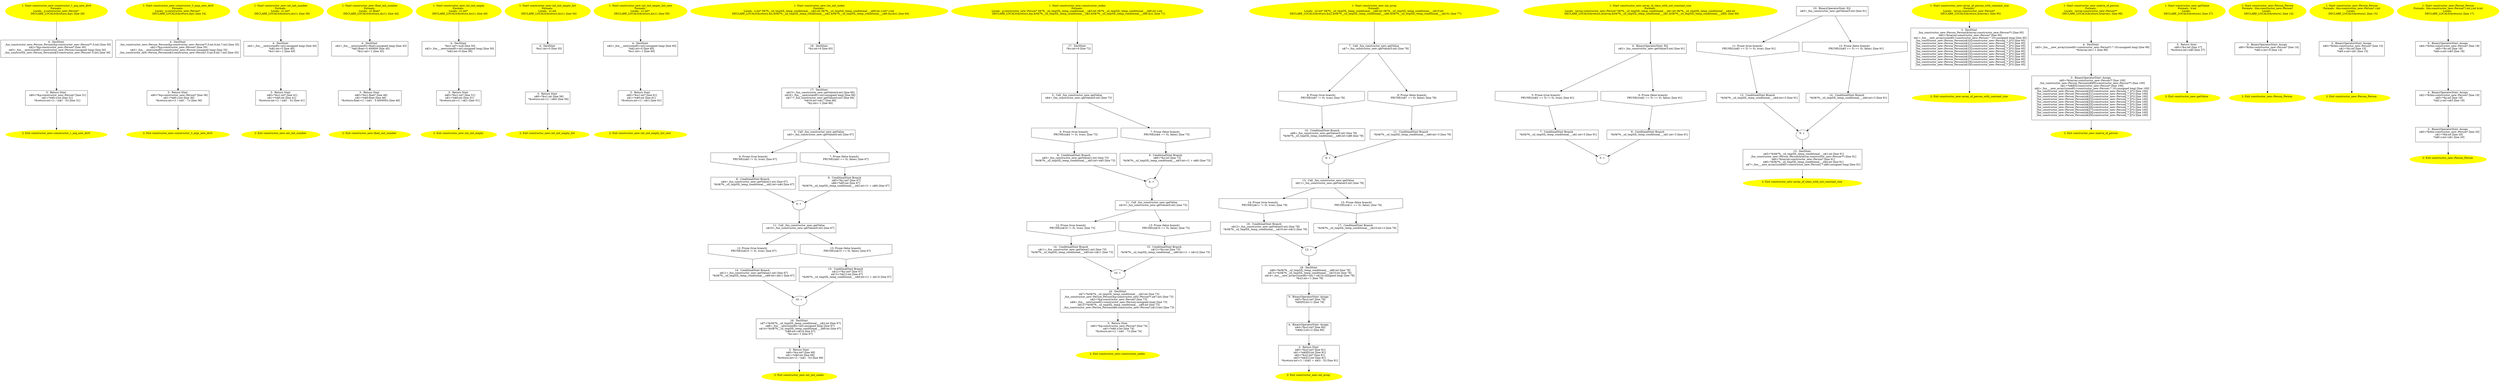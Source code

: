 /* @generated */
digraph iCFG {
"constructor_1_arg_new_div0#constructor_new#_ZN15constructor_new26constructor_1_arg_new_div0Ev.e48b160e92759af5ada2d63fe2aea4ef_1" [label="1: Start constructor_new::constructor_1_arg_new_div0\nFormals: \nLocals:  p:constructor_new::Person* \n   DECLARE_LOCALS(&return,&p); [line 29]\n " color=yellow style=filled]
	

	 "constructor_1_arg_new_div0#constructor_new#_ZN15constructor_new26constructor_1_arg_new_div0Ev.e48b160e92759af5ada2d63fe2aea4ef_1" -> "constructor_1_arg_new_div0#constructor_new#_ZN15constructor_new26constructor_1_arg_new_div0Ev.e48b160e92759af5ada2d63fe2aea4ef_4" ;
"constructor_1_arg_new_div0#constructor_new#_ZN15constructor_new26constructor_1_arg_new_div0Ev.e48b160e92759af5ada2d63fe2aea4ef_2" [label="2: Exit constructor_new::constructor_1_arg_new_div0 \n  " color=yellow style=filled]
	

"constructor_1_arg_new_div0#constructor_new#_ZN15constructor_new26constructor_1_arg_new_div0Ev.e48b160e92759af5ada2d63fe2aea4ef_3" [label="3:  Return Stmt \n   n$0=*&p:constructor_new::Person* [line 31]\n  n$1=*n$0.x:int [line 31]\n  *&return:int=(1 / (n$1 - 5)) [line 31]\n " shape="box"]
	

	 "constructor_1_arg_new_div0#constructor_new#_ZN15constructor_new26constructor_1_arg_new_div0Ev.e48b160e92759af5ada2d63fe2aea4ef_3" -> "constructor_1_arg_new_div0#constructor_new#_ZN15constructor_new26constructor_1_arg_new_div0Ev.e48b160e92759af5ada2d63fe2aea4ef_2" ;
"constructor_1_arg_new_div0#constructor_new#_ZN15constructor_new26constructor_1_arg_new_div0Ev.e48b160e92759af5ada2d63fe2aea4ef_4" [label="4:  DeclStmt \n   _fun_constructor_new::Person_Person(&p:constructor_new::Person**,5:int) [line 30]\n  n$2=*&p:constructor_new::Person* [line 30]\n  n$3=_fun___new(sizeof(t=constructor_new::Person):unsigned long) [line 30]\n  _fun_constructor_new::Person_Person(n$3:constructor_new::Person*,5:int) [line 30]\n " shape="box"]
	

	 "constructor_1_arg_new_div0#constructor_new#_ZN15constructor_new26constructor_1_arg_new_div0Ev.e48b160e92759af5ada2d63fe2aea4ef_4" -> "constructor_1_arg_new_div0#constructor_new#_ZN15constructor_new26constructor_1_arg_new_div0Ev.e48b160e92759af5ada2d63fe2aea4ef_3" ;
"constructor_3_args_new_div0#constructor_new#_ZN15constructor_new27constructor_3_args_new_div0Ev.df5aeff70858c5bbb476055a2255d835_1" [label="1: Start constructor_new::constructor_3_args_new_div0\nFormals: \nLocals:  p:constructor_new::Person* \n   DECLARE_LOCALS(&return,&p); [line 34]\n " color=yellow style=filled]
	

	 "constructor_3_args_new_div0#constructor_new#_ZN15constructor_new27constructor_3_args_new_div0Ev.df5aeff70858c5bbb476055a2255d835_1" -> "constructor_3_args_new_div0#constructor_new#_ZN15constructor_new27constructor_3_args_new_div0Ev.df5aeff70858c5bbb476055a2255d835_4" ;
"constructor_3_args_new_div0#constructor_new#_ZN15constructor_new27constructor_3_args_new_div0Ev.df5aeff70858c5bbb476055a2255d835_2" [label="2: Exit constructor_new::constructor_3_args_new_div0 \n  " color=yellow style=filled]
	

"constructor_3_args_new_div0#constructor_new#_ZN15constructor_new27constructor_3_args_new_div0Ev.df5aeff70858c5bbb476055a2255d835_3" [label="3:  Return Stmt \n   n$0=*&p:constructor_new::Person* [line 36]\n  n$1=*n$0.z:int [line 36]\n  *&return:int=(1 / (n$1 - 7)) [line 36]\n " shape="box"]
	

	 "constructor_3_args_new_div0#constructor_new#_ZN15constructor_new27constructor_3_args_new_div0Ev.df5aeff70858c5bbb476055a2255d835_3" -> "constructor_3_args_new_div0#constructor_new#_ZN15constructor_new27constructor_3_args_new_div0Ev.df5aeff70858c5bbb476055a2255d835_2" ;
"constructor_3_args_new_div0#constructor_new#_ZN15constructor_new27constructor_3_args_new_div0Ev.df5aeff70858c5bbb476055a2255d835_4" [label="4:  DeclStmt \n   _fun_constructor_new::Person_Person(&p:constructor_new::Person**,5:int,6:int,7:int) [line 35]\n  n$2=*&p:constructor_new::Person* [line 35]\n  n$3=_fun___new(sizeof(t=constructor_new::Person):unsigned long) [line 35]\n  _fun_constructor_new::Person_Person(n$3:constructor_new::Person*,5:int,6:int,7:int) [line 35]\n " shape="box"]
	

	 "constructor_3_args_new_div0#constructor_new#_ZN15constructor_new27constructor_3_args_new_div0Ev.df5aeff70858c5bbb476055a2255d835_4" -> "constructor_3_args_new_div0#constructor_new#_ZN15constructor_new27constructor_3_args_new_div0Ev.df5aeff70858c5bbb476055a2255d835_3" ;
"int_init_number#constructor_new#_ZN15constructor_new15int_init_numberEv.74f74b86aa6fe41870b0bdfc0065a8d9_1" [label="1: Start constructor_new::int_init_number\nFormals: \nLocals:  x1:int* \n   DECLARE_LOCALS(&return,&x1); [line 39]\n " color=yellow style=filled]
	

	 "int_init_number#constructor_new#_ZN15constructor_new15int_init_numberEv.74f74b86aa6fe41870b0bdfc0065a8d9_1" -> "int_init_number#constructor_new#_ZN15constructor_new15int_init_numberEv.74f74b86aa6fe41870b0bdfc0065a8d9_4" ;
"int_init_number#constructor_new#_ZN15constructor_new15int_init_numberEv.74f74b86aa6fe41870b0bdfc0065a8d9_2" [label="2: Exit constructor_new::int_init_number \n  " color=yellow style=filled]
	

"int_init_number#constructor_new#_ZN15constructor_new15int_init_numberEv.74f74b86aa6fe41870b0bdfc0065a8d9_3" [label="3:  Return Stmt \n   n$0=*&x1:int* [line 41]\n  n$1=*n$0:int [line 41]\n  *&return:int=(1 / (n$1 - 5)) [line 41]\n " shape="box"]
	

	 "int_init_number#constructor_new#_ZN15constructor_new15int_init_numberEv.74f74b86aa6fe41870b0bdfc0065a8d9_3" -> "int_init_number#constructor_new#_ZN15constructor_new15int_init_numberEv.74f74b86aa6fe41870b0bdfc0065a8d9_2" ;
"int_init_number#constructor_new#_ZN15constructor_new15int_init_numberEv.74f74b86aa6fe41870b0bdfc0065a8d9_4" [label="4:  DeclStmt \n   n$2=_fun___new(sizeof(t=int):unsigned long) [line 40]\n  *n$2:int=5 [line 40]\n  *&x1:int=-1 [line 40]\n " shape="box"]
	

	 "int_init_number#constructor_new#_ZN15constructor_new15int_init_numberEv.74f74b86aa6fe41870b0bdfc0065a8d9_4" -> "int_init_number#constructor_new#_ZN15constructor_new15int_init_numberEv.74f74b86aa6fe41870b0bdfc0065a8d9_3" ;
"float_init_number#constructor_new#_ZN15constructor_new17float_init_numberEv.9d2e3b49e4536b7a481871c0e17cf6ac_1" [label="1: Start constructor_new::float_init_number\nFormals: \nLocals:  x1:float* \n   DECLARE_LOCALS(&return,&x1); [line 44]\n " color=yellow style=filled]
	

	 "float_init_number#constructor_new#_ZN15constructor_new17float_init_numberEv.9d2e3b49e4536b7a481871c0e17cf6ac_1" -> "float_init_number#constructor_new#_ZN15constructor_new17float_init_numberEv.9d2e3b49e4536b7a481871c0e17cf6ac_4" ;
"float_init_number#constructor_new#_ZN15constructor_new17float_init_numberEv.9d2e3b49e4536b7a481871c0e17cf6ac_2" [label="2: Exit constructor_new::float_init_number \n  " color=yellow style=filled]
	

"float_init_number#constructor_new#_ZN15constructor_new17float_init_numberEv.9d2e3b49e4536b7a481871c0e17cf6ac_3" [label="3:  Return Stmt \n   n$0=*&x1:float* [line 46]\n  n$1=*n$0:float [line 46]\n  *&return:float=(1 / (n$1 - 5.400000)) [line 46]\n " shape="box"]
	

	 "float_init_number#constructor_new#_ZN15constructor_new17float_init_numberEv.9d2e3b49e4536b7a481871c0e17cf6ac_3" -> "float_init_number#constructor_new#_ZN15constructor_new17float_init_numberEv.9d2e3b49e4536b7a481871c0e17cf6ac_2" ;
"float_init_number#constructor_new#_ZN15constructor_new17float_init_numberEv.9d2e3b49e4536b7a481871c0e17cf6ac_4" [label="4:  DeclStmt \n   n$2=_fun___new(sizeof(t=float):unsigned long) [line 45]\n  *n$2:float=5.400000 [line 45]\n  *&x1:int=-1 [line 45]\n " shape="box"]
	

	 "float_init_number#constructor_new#_ZN15constructor_new17float_init_numberEv.9d2e3b49e4536b7a481871c0e17cf6ac_4" -> "float_init_number#constructor_new#_ZN15constructor_new17float_init_numberEv.9d2e3b49e4536b7a481871c0e17cf6ac_3" ;
"int_init_empty#constructor_new#_ZN15constructor_new14int_init_emptyEv.046a4172487408e1c4d40e2b9438262c_1" [label="1: Start constructor_new::int_init_empty\nFormals: \nLocals:  x1:int* \n   DECLARE_LOCALS(&return,&x1); [line 49]\n " color=yellow style=filled]
	

	 "int_init_empty#constructor_new#_ZN15constructor_new14int_init_emptyEv.046a4172487408e1c4d40e2b9438262c_1" -> "int_init_empty#constructor_new#_ZN15constructor_new14int_init_emptyEv.046a4172487408e1c4d40e2b9438262c_4" ;
"int_init_empty#constructor_new#_ZN15constructor_new14int_init_emptyEv.046a4172487408e1c4d40e2b9438262c_2" [label="2: Exit constructor_new::int_init_empty \n  " color=yellow style=filled]
	

"int_init_empty#constructor_new#_ZN15constructor_new14int_init_emptyEv.046a4172487408e1c4d40e2b9438262c_3" [label="3:  Return Stmt \n   n$0=*&x1:int* [line 51]\n  n$1=*n$0:int [line 51]\n  *&return:int=(1 / n$1) [line 51]\n " shape="box"]
	

	 "int_init_empty#constructor_new#_ZN15constructor_new14int_init_emptyEv.046a4172487408e1c4d40e2b9438262c_3" -> "int_init_empty#constructor_new#_ZN15constructor_new14int_init_emptyEv.046a4172487408e1c4d40e2b9438262c_2" ;
"int_init_empty#constructor_new#_ZN15constructor_new14int_init_emptyEv.046a4172487408e1c4d40e2b9438262c_4" [label="4:  DeclStmt \n   *&x1:int*=null [line 50]\n  n$2=_fun___new(sizeof(t=int):unsigned long) [line 50]\n  *n$2:int=0 [line 50]\n " shape="box"]
	

	 "int_init_empty#constructor_new#_ZN15constructor_new14int_init_emptyEv.046a4172487408e1c4d40e2b9438262c_4" -> "int_init_empty#constructor_new#_ZN15constructor_new14int_init_emptyEv.046a4172487408e1c4d40e2b9438262c_3" ;
"int_init_empty_list#constructor_new#_ZN15constructor_new19int_init_empty_listEv.539a74a5ac7fdfd34eda993532ee345e_1" [label="1: Start constructor_new::int_init_empty_list\nFormals: \nLocals:  x1:int \n   DECLARE_LOCALS(&return,&x1); [line 54]\n " color=yellow style=filled]
	

	 "int_init_empty_list#constructor_new#_ZN15constructor_new19int_init_empty_listEv.539a74a5ac7fdfd34eda993532ee345e_1" -> "int_init_empty_list#constructor_new#_ZN15constructor_new19int_init_empty_listEv.539a74a5ac7fdfd34eda993532ee345e_4" ;
"int_init_empty_list#constructor_new#_ZN15constructor_new19int_init_empty_listEv.539a74a5ac7fdfd34eda993532ee345e_2" [label="2: Exit constructor_new::int_init_empty_list \n  " color=yellow style=filled]
	

"int_init_empty_list#constructor_new#_ZN15constructor_new19int_init_empty_listEv.539a74a5ac7fdfd34eda993532ee345e_3" [label="3:  Return Stmt \n   n$0=*&x1:int [line 56]\n  *&return:int=(1 / n$0) [line 56]\n " shape="box"]
	

	 "int_init_empty_list#constructor_new#_ZN15constructor_new19int_init_empty_listEv.539a74a5ac7fdfd34eda993532ee345e_3" -> "int_init_empty_list#constructor_new#_ZN15constructor_new19int_init_empty_listEv.539a74a5ac7fdfd34eda993532ee345e_2" ;
"int_init_empty_list#constructor_new#_ZN15constructor_new19int_init_empty_listEv.539a74a5ac7fdfd34eda993532ee345e_4" [label="4:  DeclStmt \n   *&x1:int=0 [line 55]\n " shape="box"]
	

	 "int_init_empty_list#constructor_new#_ZN15constructor_new19int_init_empty_listEv.539a74a5ac7fdfd34eda993532ee345e_4" -> "int_init_empty_list#constructor_new#_ZN15constructor_new19int_init_empty_listEv.539a74a5ac7fdfd34eda993532ee345e_3" ;
"int_init_empty_list_new#constructor_new#_ZN15constructor_new23int_init_empty_list_newEv.f221adb6b6c841b803e147c25d3204de_1" [label="1: Start constructor_new::int_init_empty_list_new\nFormals: \nLocals:  x1:int* \n   DECLARE_LOCALS(&return,&x1); [line 59]\n " color=yellow style=filled]
	

	 "int_init_empty_list_new#constructor_new#_ZN15constructor_new23int_init_empty_list_newEv.f221adb6b6c841b803e147c25d3204de_1" -> "int_init_empty_list_new#constructor_new#_ZN15constructor_new23int_init_empty_list_newEv.f221adb6b6c841b803e147c25d3204de_4" ;
"int_init_empty_list_new#constructor_new#_ZN15constructor_new23int_init_empty_list_newEv.f221adb6b6c841b803e147c25d3204de_2" [label="2: Exit constructor_new::int_init_empty_list_new \n  " color=yellow style=filled]
	

"int_init_empty_list_new#constructor_new#_ZN15constructor_new23int_init_empty_list_newEv.f221adb6b6c841b803e147c25d3204de_3" [label="3:  Return Stmt \n   n$0=*&x1:int* [line 61]\n  n$1=*n$0:int [line 61]\n  *&return:int=(1 / n$1) [line 61]\n " shape="box"]
	

	 "int_init_empty_list_new#constructor_new#_ZN15constructor_new23int_init_empty_list_newEv.f221adb6b6c841b803e147c25d3204de_3" -> "int_init_empty_list_new#constructor_new#_ZN15constructor_new23int_init_empty_list_newEv.f221adb6b6c841b803e147c25d3204de_2" ;
"int_init_empty_list_new#constructor_new#_ZN15constructor_new23int_init_empty_list_newEv.f221adb6b6c841b803e147c25d3204de_4" [label="4:  DeclStmt \n   n$2=_fun___new(sizeof(t=int):unsigned long) [line 60]\n  *n$2:int=0 [line 60]\n  *&x1:int=-1 [line 60]\n " shape="box"]
	

	 "int_init_empty_list_new#constructor_new#_ZN15constructor_new23int_init_empty_list_newEv.f221adb6b6c841b803e147c25d3204de_4" -> "int_init_empty_list_new#constructor_new#_ZN15constructor_new23int_init_empty_list_newEv.f221adb6b6c841b803e147c25d3204de_3" ;
"int_init_nodes#constructor_new#_ZN15constructor_new14int_init_nodesEv.858899e8400ad728f4d32816a5f41567_1" [label="1: Start constructor_new::int_init_nodes\nFormals: \nLocals:  x:int* 0$?%__sil_tmpSIL_temp_conditional___n$2:int 0$?%__sil_tmpSIL_temp_conditional___n$9:int y:int* z:int \n   DECLARE_LOCALS(&return,&x,&0$?%__sil_tmpSIL_temp_conditional___n$2,&0$?%__sil_tmpSIL_temp_conditional___n$9,&y,&z); [line 64]\n " color=yellow style=filled]
	

	 "int_init_nodes#constructor_new#_ZN15constructor_new14int_init_nodesEv.858899e8400ad728f4d32816a5f41567_1" -> "int_init_nodes#constructor_new#_ZN15constructor_new14int_init_nodesEv.858899e8400ad728f4d32816a5f41567_18" ;
"int_init_nodes#constructor_new#_ZN15constructor_new14int_init_nodesEv.858899e8400ad728f4d32816a5f41567_2" [label="2: Exit constructor_new::int_init_nodes \n  " color=yellow style=filled]
	

"int_init_nodes#constructor_new#_ZN15constructor_new14int_init_nodesEv.858899e8400ad728f4d32816a5f41567_3" [label="3:  Return Stmt \n   n$0=*&x:int* [line 68]\n  n$1=*n$0:int [line 68]\n  *&return:int=(1 / (n$1 - 5)) [line 68]\n " shape="box"]
	

	 "int_init_nodes#constructor_new#_ZN15constructor_new14int_init_nodesEv.858899e8400ad728f4d32816a5f41567_3" -> "int_init_nodes#constructor_new#_ZN15constructor_new14int_init_nodesEv.858899e8400ad728f4d32816a5f41567_2" ;
"int_init_nodes#constructor_new#_ZN15constructor_new14int_init_nodesEv.858899e8400ad728f4d32816a5f41567_4" [label="4: + \n  " ]
	

	 "int_init_nodes#constructor_new#_ZN15constructor_new14int_init_nodesEv.858899e8400ad728f4d32816a5f41567_4" -> "int_init_nodes#constructor_new#_ZN15constructor_new14int_init_nodesEv.858899e8400ad728f4d32816a5f41567_11" ;
"int_init_nodes#constructor_new#_ZN15constructor_new14int_init_nodesEv.858899e8400ad728f4d32816a5f41567_5" [label="5:  Call _fun_constructor_new::getValue \n   n$3=_fun_constructor_new::getValue(0:int) [line 67]\n " shape="box"]
	

	 "int_init_nodes#constructor_new#_ZN15constructor_new14int_init_nodesEv.858899e8400ad728f4d32816a5f41567_5" -> "int_init_nodes#constructor_new#_ZN15constructor_new14int_init_nodesEv.858899e8400ad728f4d32816a5f41567_6" ;
	 "int_init_nodes#constructor_new#_ZN15constructor_new14int_init_nodesEv.858899e8400ad728f4d32816a5f41567_5" -> "int_init_nodes#constructor_new#_ZN15constructor_new14int_init_nodesEv.858899e8400ad728f4d32816a5f41567_7" ;
"int_init_nodes#constructor_new#_ZN15constructor_new14int_init_nodesEv.858899e8400ad728f4d32816a5f41567_6" [label="6: Prune (true branch) \n   PRUNE((n$3 != 0), true); [line 67]\n " shape="invhouse"]
	

	 "int_init_nodes#constructor_new#_ZN15constructor_new14int_init_nodesEv.858899e8400ad728f4d32816a5f41567_6" -> "int_init_nodes#constructor_new#_ZN15constructor_new14int_init_nodesEv.858899e8400ad728f4d32816a5f41567_8" ;
"int_init_nodes#constructor_new#_ZN15constructor_new14int_init_nodesEv.858899e8400ad728f4d32816a5f41567_7" [label="7: Prune (false branch) \n   PRUNE((n$3 == 0), false); [line 67]\n " shape="invhouse"]
	

	 "int_init_nodes#constructor_new#_ZN15constructor_new14int_init_nodesEv.858899e8400ad728f4d32816a5f41567_7" -> "int_init_nodes#constructor_new#_ZN15constructor_new14int_init_nodesEv.858899e8400ad728f4d32816a5f41567_9" ;
"int_init_nodes#constructor_new#_ZN15constructor_new14int_init_nodesEv.858899e8400ad728f4d32816a5f41567_8" [label="8:  ConditinalStmt Branch \n   n$4=_fun_constructor_new::getValue(1:int) [line 67]\n  *&0$?%__sil_tmpSIL_temp_conditional___n$2:int=n$4 [line 67]\n " shape="box"]
	

	 "int_init_nodes#constructor_new#_ZN15constructor_new14int_init_nodesEv.858899e8400ad728f4d32816a5f41567_8" -> "int_init_nodes#constructor_new#_ZN15constructor_new14int_init_nodesEv.858899e8400ad728f4d32816a5f41567_4" ;
"int_init_nodes#constructor_new#_ZN15constructor_new14int_init_nodesEv.858899e8400ad728f4d32816a5f41567_9" [label="9:  ConditinalStmt Branch \n   n$5=*&y:int* [line 67]\n  n$6=*n$5:int [line 67]\n  *&0$?%__sil_tmpSIL_temp_conditional___n$2:int=(1 + n$6) [line 67]\n " shape="box"]
	

	 "int_init_nodes#constructor_new#_ZN15constructor_new14int_init_nodesEv.858899e8400ad728f4d32816a5f41567_9" -> "int_init_nodes#constructor_new#_ZN15constructor_new14int_init_nodesEv.858899e8400ad728f4d32816a5f41567_4" ;
"int_init_nodes#constructor_new#_ZN15constructor_new14int_init_nodesEv.858899e8400ad728f4d32816a5f41567_10" [label="10: + \n  " ]
	

	 "int_init_nodes#constructor_new#_ZN15constructor_new14int_init_nodesEv.858899e8400ad728f4d32816a5f41567_10" -> "int_init_nodes#constructor_new#_ZN15constructor_new14int_init_nodesEv.858899e8400ad728f4d32816a5f41567_16" ;
"int_init_nodes#constructor_new#_ZN15constructor_new14int_init_nodesEv.858899e8400ad728f4d32816a5f41567_11" [label="11:  Call _fun_constructor_new::getValue \n   n$10=_fun_constructor_new::getValue(0:int) [line 67]\n " shape="box"]
	

	 "int_init_nodes#constructor_new#_ZN15constructor_new14int_init_nodesEv.858899e8400ad728f4d32816a5f41567_11" -> "int_init_nodes#constructor_new#_ZN15constructor_new14int_init_nodesEv.858899e8400ad728f4d32816a5f41567_12" ;
	 "int_init_nodes#constructor_new#_ZN15constructor_new14int_init_nodesEv.858899e8400ad728f4d32816a5f41567_11" -> "int_init_nodes#constructor_new#_ZN15constructor_new14int_init_nodesEv.858899e8400ad728f4d32816a5f41567_13" ;
"int_init_nodes#constructor_new#_ZN15constructor_new14int_init_nodesEv.858899e8400ad728f4d32816a5f41567_12" [label="12: Prune (true branch) \n   PRUNE((n$10 != 0), true); [line 67]\n " shape="invhouse"]
	

	 "int_init_nodes#constructor_new#_ZN15constructor_new14int_init_nodesEv.858899e8400ad728f4d32816a5f41567_12" -> "int_init_nodes#constructor_new#_ZN15constructor_new14int_init_nodesEv.858899e8400ad728f4d32816a5f41567_14" ;
"int_init_nodes#constructor_new#_ZN15constructor_new14int_init_nodesEv.858899e8400ad728f4d32816a5f41567_13" [label="13: Prune (false branch) \n   PRUNE((n$10 == 0), false); [line 67]\n " shape="invhouse"]
	

	 "int_init_nodes#constructor_new#_ZN15constructor_new14int_init_nodesEv.858899e8400ad728f4d32816a5f41567_13" -> "int_init_nodes#constructor_new#_ZN15constructor_new14int_init_nodesEv.858899e8400ad728f4d32816a5f41567_15" ;
"int_init_nodes#constructor_new#_ZN15constructor_new14int_init_nodesEv.858899e8400ad728f4d32816a5f41567_14" [label="14:  ConditinalStmt Branch \n   n$11=_fun_constructor_new::getValue(1:int) [line 67]\n  *&0$?%__sil_tmpSIL_temp_conditional___n$9:int=n$11 [line 67]\n " shape="box"]
	

	 "int_init_nodes#constructor_new#_ZN15constructor_new14int_init_nodesEv.858899e8400ad728f4d32816a5f41567_14" -> "int_init_nodes#constructor_new#_ZN15constructor_new14int_init_nodesEv.858899e8400ad728f4d32816a5f41567_10" ;
"int_init_nodes#constructor_new#_ZN15constructor_new14int_init_nodesEv.858899e8400ad728f4d32816a5f41567_15" [label="15:  ConditinalStmt Branch \n   n$12=*&y:int* [line 67]\n  n$13=*n$12:int [line 67]\n  *&0$?%__sil_tmpSIL_temp_conditional___n$9:int=(1 + n$13) [line 67]\n " shape="box"]
	

	 "int_init_nodes#constructor_new#_ZN15constructor_new14int_init_nodesEv.858899e8400ad728f4d32816a5f41567_15" -> "int_init_nodes#constructor_new#_ZN15constructor_new14int_init_nodesEv.858899e8400ad728f4d32816a5f41567_10" ;
"int_init_nodes#constructor_new#_ZN15constructor_new14int_init_nodesEv.858899e8400ad728f4d32816a5f41567_16" [label="16:  DeclStmt \n   n$7=*&0$?%__sil_tmpSIL_temp_conditional___n$2:int [line 67]\n  n$8=_fun___new(sizeof(t=int):unsigned long) [line 67]\n  n$14=*&0$?%__sil_tmpSIL_temp_conditional___n$9:int [line 67]\n  *n$8:int=n$14 [line 67]\n  *&x:int=-1 [line 67]\n " shape="box"]
	

	 "int_init_nodes#constructor_new#_ZN15constructor_new14int_init_nodesEv.858899e8400ad728f4d32816a5f41567_16" -> "int_init_nodes#constructor_new#_ZN15constructor_new14int_init_nodesEv.858899e8400ad728f4d32816a5f41567_3" ;
"int_init_nodes#constructor_new#_ZN15constructor_new14int_init_nodesEv.858899e8400ad728f4d32816a5f41567_17" [label="17:  DeclStmt \n   n$15=_fun_constructor_new::getValue(4:int) [line 66]\n  n$16=_fun___new(sizeof(t=int):unsigned long) [line 66]\n  n$17=_fun_constructor_new::getValue(4:int) [line 66]\n  *n$16:int=n$17 [line 66]\n  *&y:int=-1 [line 66]\n " shape="box"]
	

	 "int_init_nodes#constructor_new#_ZN15constructor_new14int_init_nodesEv.858899e8400ad728f4d32816a5f41567_17" -> "int_init_nodes#constructor_new#_ZN15constructor_new14int_init_nodesEv.858899e8400ad728f4d32816a5f41567_5" ;
"int_init_nodes#constructor_new#_ZN15constructor_new14int_init_nodesEv.858899e8400ad728f4d32816a5f41567_18" [label="18:  DeclStmt \n   *&z:int=6 [line 65]\n " shape="box"]
	

	 "int_init_nodes#constructor_new#_ZN15constructor_new14int_init_nodesEv.858899e8400ad728f4d32816a5f41567_18" -> "int_init_nodes#constructor_new#_ZN15constructor_new14int_init_nodesEv.858899e8400ad728f4d32816a5f41567_17" ;
"constructor_nodes#constructor_new#_ZN15constructor_new17constructor_nodesEv.5507b612f713c15c069700c4572bd706_1" [label="1: Start constructor_new::constructor_nodes\nFormals: \nLocals:  p:constructor_new::Person* 0$?%__sil_tmpSIL_temp_conditional___n$3:int 0$?%__sil_tmpSIL_temp_conditional___n$9:int z:int \n   DECLARE_LOCALS(&return,&p,&0$?%__sil_tmpSIL_temp_conditional___n$3,&0$?%__sil_tmpSIL_temp_conditional___n$9,&z); [line 71]\n " color=yellow style=filled]
	

	 "constructor_nodes#constructor_new#_ZN15constructor_new17constructor_nodesEv.5507b612f713c15c069700c4572bd706_1" -> "constructor_nodes#constructor_new#_ZN15constructor_new17constructor_nodesEv.5507b612f713c15c069700c4572bd706_17" ;
"constructor_nodes#constructor_new#_ZN15constructor_new17constructor_nodesEv.5507b612f713c15c069700c4572bd706_2" [label="2: Exit constructor_new::constructor_nodes \n  " color=yellow style=filled]
	

"constructor_nodes#constructor_new#_ZN15constructor_new17constructor_nodesEv.5507b612f713c15c069700c4572bd706_3" [label="3:  Return Stmt \n   n$0=*&p:constructor_new::Person* [line 74]\n  n$1=*n$0.x:int [line 74]\n  *&return:int=(1 / (n$1 - 7)) [line 74]\n " shape="box"]
	

	 "constructor_nodes#constructor_new#_ZN15constructor_new17constructor_nodesEv.5507b612f713c15c069700c4572bd706_3" -> "constructor_nodes#constructor_new#_ZN15constructor_new17constructor_nodesEv.5507b612f713c15c069700c4572bd706_2" ;
"constructor_nodes#constructor_new#_ZN15constructor_new17constructor_nodesEv.5507b612f713c15c069700c4572bd706_4" [label="4: + \n  " ]
	

	 "constructor_nodes#constructor_new#_ZN15constructor_new17constructor_nodesEv.5507b612f713c15c069700c4572bd706_4" -> "constructor_nodes#constructor_new#_ZN15constructor_new17constructor_nodesEv.5507b612f713c15c069700c4572bd706_11" ;
"constructor_nodes#constructor_new#_ZN15constructor_new17constructor_nodesEv.5507b612f713c15c069700c4572bd706_5" [label="5:  Call _fun_constructor_new::getValue \n   n$4=_fun_constructor_new::getValue(0:int) [line 73]\n " shape="box"]
	

	 "constructor_nodes#constructor_new#_ZN15constructor_new17constructor_nodesEv.5507b612f713c15c069700c4572bd706_5" -> "constructor_nodes#constructor_new#_ZN15constructor_new17constructor_nodesEv.5507b612f713c15c069700c4572bd706_6" ;
	 "constructor_nodes#constructor_new#_ZN15constructor_new17constructor_nodesEv.5507b612f713c15c069700c4572bd706_5" -> "constructor_nodes#constructor_new#_ZN15constructor_new17constructor_nodesEv.5507b612f713c15c069700c4572bd706_7" ;
"constructor_nodes#constructor_new#_ZN15constructor_new17constructor_nodesEv.5507b612f713c15c069700c4572bd706_6" [label="6: Prune (true branch) \n   PRUNE((n$4 != 0), true); [line 73]\n " shape="invhouse"]
	

	 "constructor_nodes#constructor_new#_ZN15constructor_new17constructor_nodesEv.5507b612f713c15c069700c4572bd706_6" -> "constructor_nodes#constructor_new#_ZN15constructor_new17constructor_nodesEv.5507b612f713c15c069700c4572bd706_8" ;
"constructor_nodes#constructor_new#_ZN15constructor_new17constructor_nodesEv.5507b612f713c15c069700c4572bd706_7" [label="7: Prune (false branch) \n   PRUNE((n$4 == 0), false); [line 73]\n " shape="invhouse"]
	

	 "constructor_nodes#constructor_new#_ZN15constructor_new17constructor_nodesEv.5507b612f713c15c069700c4572bd706_7" -> "constructor_nodes#constructor_new#_ZN15constructor_new17constructor_nodesEv.5507b612f713c15c069700c4572bd706_9" ;
"constructor_nodes#constructor_new#_ZN15constructor_new17constructor_nodesEv.5507b612f713c15c069700c4572bd706_8" [label="8:  ConditinalStmt Branch \n   n$5=_fun_constructor_new::getValue(1:int) [line 73]\n  *&0$?%__sil_tmpSIL_temp_conditional___n$3:int=n$5 [line 73]\n " shape="box"]
	

	 "constructor_nodes#constructor_new#_ZN15constructor_new17constructor_nodesEv.5507b612f713c15c069700c4572bd706_8" -> "constructor_nodes#constructor_new#_ZN15constructor_new17constructor_nodesEv.5507b612f713c15c069700c4572bd706_4" ;
"constructor_nodes#constructor_new#_ZN15constructor_new17constructor_nodesEv.5507b612f713c15c069700c4572bd706_9" [label="9:  ConditinalStmt Branch \n   n$6=*&z:int [line 73]\n  *&0$?%__sil_tmpSIL_temp_conditional___n$3:int=(1 + n$6) [line 73]\n " shape="box"]
	

	 "constructor_nodes#constructor_new#_ZN15constructor_new17constructor_nodesEv.5507b612f713c15c069700c4572bd706_9" -> "constructor_nodes#constructor_new#_ZN15constructor_new17constructor_nodesEv.5507b612f713c15c069700c4572bd706_4" ;
"constructor_nodes#constructor_new#_ZN15constructor_new17constructor_nodesEv.5507b612f713c15c069700c4572bd706_10" [label="10: + \n  " ]
	

	 "constructor_nodes#constructor_new#_ZN15constructor_new17constructor_nodesEv.5507b612f713c15c069700c4572bd706_10" -> "constructor_nodes#constructor_new#_ZN15constructor_new17constructor_nodesEv.5507b612f713c15c069700c4572bd706_16" ;
"constructor_nodes#constructor_new#_ZN15constructor_new17constructor_nodesEv.5507b612f713c15c069700c4572bd706_11" [label="11:  Call _fun_constructor_new::getValue \n   n$10=_fun_constructor_new::getValue(0:int) [line 73]\n " shape="box"]
	

	 "constructor_nodes#constructor_new#_ZN15constructor_new17constructor_nodesEv.5507b612f713c15c069700c4572bd706_11" -> "constructor_nodes#constructor_new#_ZN15constructor_new17constructor_nodesEv.5507b612f713c15c069700c4572bd706_12" ;
	 "constructor_nodes#constructor_new#_ZN15constructor_new17constructor_nodesEv.5507b612f713c15c069700c4572bd706_11" -> "constructor_nodes#constructor_new#_ZN15constructor_new17constructor_nodesEv.5507b612f713c15c069700c4572bd706_13" ;
"constructor_nodes#constructor_new#_ZN15constructor_new17constructor_nodesEv.5507b612f713c15c069700c4572bd706_12" [label="12: Prune (true branch) \n   PRUNE((n$10 != 0), true); [line 73]\n " shape="invhouse"]
	

	 "constructor_nodes#constructor_new#_ZN15constructor_new17constructor_nodesEv.5507b612f713c15c069700c4572bd706_12" -> "constructor_nodes#constructor_new#_ZN15constructor_new17constructor_nodesEv.5507b612f713c15c069700c4572bd706_14" ;
"constructor_nodes#constructor_new#_ZN15constructor_new17constructor_nodesEv.5507b612f713c15c069700c4572bd706_13" [label="13: Prune (false branch) \n   PRUNE((n$10 == 0), false); [line 73]\n " shape="invhouse"]
	

	 "constructor_nodes#constructor_new#_ZN15constructor_new17constructor_nodesEv.5507b612f713c15c069700c4572bd706_13" -> "constructor_nodes#constructor_new#_ZN15constructor_new17constructor_nodesEv.5507b612f713c15c069700c4572bd706_15" ;
"constructor_nodes#constructor_new#_ZN15constructor_new17constructor_nodesEv.5507b612f713c15c069700c4572bd706_14" [label="14:  ConditinalStmt Branch \n   n$11=_fun_constructor_new::getValue(1:int) [line 73]\n  *&0$?%__sil_tmpSIL_temp_conditional___n$9:int=n$11 [line 73]\n " shape="box"]
	

	 "constructor_nodes#constructor_new#_ZN15constructor_new17constructor_nodesEv.5507b612f713c15c069700c4572bd706_14" -> "constructor_nodes#constructor_new#_ZN15constructor_new17constructor_nodesEv.5507b612f713c15c069700c4572bd706_10" ;
"constructor_nodes#constructor_new#_ZN15constructor_new17constructor_nodesEv.5507b612f713c15c069700c4572bd706_15" [label="15:  ConditinalStmt Branch \n   n$12=*&z:int [line 73]\n  *&0$?%__sil_tmpSIL_temp_conditional___n$9:int=(1 + n$12) [line 73]\n " shape="box"]
	

	 "constructor_nodes#constructor_new#_ZN15constructor_new17constructor_nodesEv.5507b612f713c15c069700c4572bd706_15" -> "constructor_nodes#constructor_new#_ZN15constructor_new17constructor_nodesEv.5507b612f713c15c069700c4572bd706_10" ;
"constructor_nodes#constructor_new#_ZN15constructor_new17constructor_nodesEv.5507b612f713c15c069700c4572bd706_16" [label="16:  DeclStmt \n   n$7=*&0$?%__sil_tmpSIL_temp_conditional___n$3:int [line 73]\n  _fun_constructor_new::Person_Person(&p:constructor_new::Person**,n$7:int) [line 73]\n  n$2=*&p:constructor_new::Person* [line 73]\n  n$8=_fun___new(sizeof(t=constructor_new::Person):unsigned long) [line 73]\n  n$13=*&0$?%__sil_tmpSIL_temp_conditional___n$9:int [line 73]\n  _fun_constructor_new::Person_Person(n$8:constructor_new::Person*,n$13:int) [line 73]\n " shape="box"]
	

	 "constructor_nodes#constructor_new#_ZN15constructor_new17constructor_nodesEv.5507b612f713c15c069700c4572bd706_16" -> "constructor_nodes#constructor_new#_ZN15constructor_new17constructor_nodesEv.5507b612f713c15c069700c4572bd706_3" ;
"constructor_nodes#constructor_new#_ZN15constructor_new17constructor_nodesEv.5507b612f713c15c069700c4572bd706_17" [label="17:  DeclStmt \n   *&z:int=6 [line 72]\n " shape="box"]
	

	 "constructor_nodes#constructor_new#_ZN15constructor_new17constructor_nodesEv.5507b612f713c15c069700c4572bd706_17" -> "constructor_nodes#constructor_new#_ZN15constructor_new17constructor_nodesEv.5507b612f713c15c069700c4572bd706_5" ;
"int_array#constructor_new#_ZN15constructor_new9int_arrayEv.a50200812a1b313e9b04a48becffcace_1" [label="1: Start constructor_new::int_array\nFormals: \nLocals:  x2:int* 0$?%__sil_tmpSIL_temp_conditional___n$6:int 0$?%__sil_tmpSIL_temp_conditional___n$10:int \n   DECLARE_LOCALS(&return,&x2,&0$?%__sil_tmpSIL_temp_conditional___n$6,&0$?%__sil_tmpSIL_temp_conditional___n$10); [line 77]\n " color=yellow style=filled]
	

	 "int_array#constructor_new#_ZN15constructor_new9int_arrayEv.a50200812a1b313e9b04a48becffcace_1" -> "int_array#constructor_new#_ZN15constructor_new9int_arrayEv.a50200812a1b313e9b04a48becffcace_7" ;
"int_array#constructor_new#_ZN15constructor_new9int_arrayEv.a50200812a1b313e9b04a48becffcace_2" [label="2: Exit constructor_new::int_array \n  " color=yellow style=filled]
	

"int_array#constructor_new#_ZN15constructor_new9int_arrayEv.a50200812a1b313e9b04a48becffcace_3" [label="3:  Return Stmt \n   n$0=*&x2:int* [line 81]\n  n$1=*n$0[0]:int [line 81]\n  n$2=*&x2:int* [line 81]\n  n$3=*n$2[1]:int [line 81]\n  *&return:int=(1 / ((n$1 + n$3) - 3)) [line 81]\n " shape="box"]
	

	 "int_array#constructor_new#_ZN15constructor_new9int_arrayEv.a50200812a1b313e9b04a48becffcace_3" -> "int_array#constructor_new#_ZN15constructor_new9int_arrayEv.a50200812a1b313e9b04a48becffcace_2" ;
"int_array#constructor_new#_ZN15constructor_new9int_arrayEv.a50200812a1b313e9b04a48becffcace_4" [label="4:  BinaryOperatorStmt: Assign \n   n$4=*&x2:int* [line 80]\n  *n$4[1]:int=2 [line 80]\n " shape="box"]
	

	 "int_array#constructor_new#_ZN15constructor_new9int_arrayEv.a50200812a1b313e9b04a48becffcace_4" -> "int_array#constructor_new#_ZN15constructor_new9int_arrayEv.a50200812a1b313e9b04a48becffcace_3" ;
"int_array#constructor_new#_ZN15constructor_new9int_arrayEv.a50200812a1b313e9b04a48becffcace_5" [label="5:  BinaryOperatorStmt: Assign \n   n$5=*&x2:int* [line 79]\n  *n$5[0]:int=1 [line 79]\n " shape="box"]
	

	 "int_array#constructor_new#_ZN15constructor_new9int_arrayEv.a50200812a1b313e9b04a48becffcace_5" -> "int_array#constructor_new#_ZN15constructor_new9int_arrayEv.a50200812a1b313e9b04a48becffcace_4" ;
"int_array#constructor_new#_ZN15constructor_new9int_arrayEv.a50200812a1b313e9b04a48becffcace_6" [label="6: + \n  " ]
	

	 "int_array#constructor_new#_ZN15constructor_new9int_arrayEv.a50200812a1b313e9b04a48becffcace_6" -> "int_array#constructor_new#_ZN15constructor_new9int_arrayEv.a50200812a1b313e9b04a48becffcace_13" ;
"int_array#constructor_new#_ZN15constructor_new9int_arrayEv.a50200812a1b313e9b04a48becffcace_7" [label="7:  Call _fun_constructor_new::getValue \n   n$7=_fun_constructor_new::getValue(5:int) [line 78]\n " shape="box"]
	

	 "int_array#constructor_new#_ZN15constructor_new9int_arrayEv.a50200812a1b313e9b04a48becffcace_7" -> "int_array#constructor_new#_ZN15constructor_new9int_arrayEv.a50200812a1b313e9b04a48becffcace_8" ;
	 "int_array#constructor_new#_ZN15constructor_new9int_arrayEv.a50200812a1b313e9b04a48becffcace_7" -> "int_array#constructor_new#_ZN15constructor_new9int_arrayEv.a50200812a1b313e9b04a48becffcace_9" ;
"int_array#constructor_new#_ZN15constructor_new9int_arrayEv.a50200812a1b313e9b04a48becffcace_8" [label="8: Prune (true branch) \n   PRUNE((n$7 != 0), true); [line 78]\n " shape="invhouse"]
	

	 "int_array#constructor_new#_ZN15constructor_new9int_arrayEv.a50200812a1b313e9b04a48becffcace_8" -> "int_array#constructor_new#_ZN15constructor_new9int_arrayEv.a50200812a1b313e9b04a48becffcace_10" ;
"int_array#constructor_new#_ZN15constructor_new9int_arrayEv.a50200812a1b313e9b04a48becffcace_9" [label="9: Prune (false branch) \n   PRUNE((n$7 == 0), false); [line 78]\n " shape="invhouse"]
	

	 "int_array#constructor_new#_ZN15constructor_new9int_arrayEv.a50200812a1b313e9b04a48becffcace_9" -> "int_array#constructor_new#_ZN15constructor_new9int_arrayEv.a50200812a1b313e9b04a48becffcace_11" ;
"int_array#constructor_new#_ZN15constructor_new9int_arrayEv.a50200812a1b313e9b04a48becffcace_10" [label="10:  ConditinalStmt Branch \n   n$8=_fun_constructor_new::getValue(5:int) [line 78]\n  *&0$?%__sil_tmpSIL_temp_conditional___n$6:int=n$8 [line 78]\n " shape="box"]
	

	 "int_array#constructor_new#_ZN15constructor_new9int_arrayEv.a50200812a1b313e9b04a48becffcace_10" -> "int_array#constructor_new#_ZN15constructor_new9int_arrayEv.a50200812a1b313e9b04a48becffcace_6" ;
"int_array#constructor_new#_ZN15constructor_new9int_arrayEv.a50200812a1b313e9b04a48becffcace_11" [label="11:  ConditinalStmt Branch \n   *&0$?%__sil_tmpSIL_temp_conditional___n$6:int=3 [line 78]\n " shape="box"]
	

	 "int_array#constructor_new#_ZN15constructor_new9int_arrayEv.a50200812a1b313e9b04a48becffcace_11" -> "int_array#constructor_new#_ZN15constructor_new9int_arrayEv.a50200812a1b313e9b04a48becffcace_6" ;
"int_array#constructor_new#_ZN15constructor_new9int_arrayEv.a50200812a1b313e9b04a48becffcace_12" [label="12: + \n  " ]
	

	 "int_array#constructor_new#_ZN15constructor_new9int_arrayEv.a50200812a1b313e9b04a48becffcace_12" -> "int_array#constructor_new#_ZN15constructor_new9int_arrayEv.a50200812a1b313e9b04a48becffcace_18" ;
"int_array#constructor_new#_ZN15constructor_new9int_arrayEv.a50200812a1b313e9b04a48becffcace_13" [label="13:  Call _fun_constructor_new::getValue \n   n$11=_fun_constructor_new::getValue(5:int) [line 78]\n " shape="box"]
	

	 "int_array#constructor_new#_ZN15constructor_new9int_arrayEv.a50200812a1b313e9b04a48becffcace_13" -> "int_array#constructor_new#_ZN15constructor_new9int_arrayEv.a50200812a1b313e9b04a48becffcace_14" ;
	 "int_array#constructor_new#_ZN15constructor_new9int_arrayEv.a50200812a1b313e9b04a48becffcace_13" -> "int_array#constructor_new#_ZN15constructor_new9int_arrayEv.a50200812a1b313e9b04a48becffcace_15" ;
"int_array#constructor_new#_ZN15constructor_new9int_arrayEv.a50200812a1b313e9b04a48becffcace_14" [label="14: Prune (true branch) \n   PRUNE((n$11 != 0), true); [line 78]\n " shape="invhouse"]
	

	 "int_array#constructor_new#_ZN15constructor_new9int_arrayEv.a50200812a1b313e9b04a48becffcace_14" -> "int_array#constructor_new#_ZN15constructor_new9int_arrayEv.a50200812a1b313e9b04a48becffcace_16" ;
"int_array#constructor_new#_ZN15constructor_new9int_arrayEv.a50200812a1b313e9b04a48becffcace_15" [label="15: Prune (false branch) \n   PRUNE((n$11 == 0), false); [line 78]\n " shape="invhouse"]
	

	 "int_array#constructor_new#_ZN15constructor_new9int_arrayEv.a50200812a1b313e9b04a48becffcace_15" -> "int_array#constructor_new#_ZN15constructor_new9int_arrayEv.a50200812a1b313e9b04a48becffcace_17" ;
"int_array#constructor_new#_ZN15constructor_new9int_arrayEv.a50200812a1b313e9b04a48becffcace_16" [label="16:  ConditinalStmt Branch \n   n$12=_fun_constructor_new::getValue(5:int) [line 78]\n  *&0$?%__sil_tmpSIL_temp_conditional___n$10:int=n$12 [line 78]\n " shape="box"]
	

	 "int_array#constructor_new#_ZN15constructor_new9int_arrayEv.a50200812a1b313e9b04a48becffcace_16" -> "int_array#constructor_new#_ZN15constructor_new9int_arrayEv.a50200812a1b313e9b04a48becffcace_12" ;
"int_array#constructor_new#_ZN15constructor_new9int_arrayEv.a50200812a1b313e9b04a48becffcace_17" [label="17:  ConditinalStmt Branch \n   *&0$?%__sil_tmpSIL_temp_conditional___n$10:int=3 [line 78]\n " shape="box"]
	

	 "int_array#constructor_new#_ZN15constructor_new9int_arrayEv.a50200812a1b313e9b04a48becffcace_17" -> "int_array#constructor_new#_ZN15constructor_new9int_arrayEv.a50200812a1b313e9b04a48becffcace_12" ;
"int_array#constructor_new#_ZN15constructor_new9int_arrayEv.a50200812a1b313e9b04a48becffcace_18" [label="18:  DeclStmt \n   n$9=*&0$?%__sil_tmpSIL_temp_conditional___n$6:int [line 78]\n  n$13=*&0$?%__sil_tmpSIL_temp_conditional___n$10:int [line 78]\n  n$14=_fun___new_array((sizeof(t=int) * n$13):unsigned long) [line 78]\n  *&x2:int=-1 [line 78]\n " shape="box"]
	

	 "int_array#constructor_new#_ZN15constructor_new9int_arrayEv.a50200812a1b313e9b04a48becffcace_18" -> "int_array#constructor_new#_ZN15constructor_new9int_arrayEv.a50200812a1b313e9b04a48becffcace_5" ;
"array_of_class_with_not_constant_size#constructor_new#_ZN15constructor_new37array_of_class_with_not_.2dafa043eedc2a4cf36407ab92f39294_1" [label="1: Start constructor_new::array_of_class_with_not_constant_size\nFormals: \nLocals:  tarray:constructor_new::Person* 0$?%__sil_tmpSIL_temp_conditional___n$1:int 0$?%__sil_tmpSIL_temp_conditional___n$4:int \n   DECLARE_LOCALS(&return,&tarray,&0$?%__sil_tmpSIL_temp_conditional___n$1,&0$?%__sil_tmpSIL_temp_conditional___n$4); [line 90]\n " color=yellow style=filled]
	

	 "array_of_class_with_not_constant_size#constructor_new#_ZN15constructor_new37array_of_class_with_not_.2dafa043eedc2a4cf36407ab92f39294_1" -> "array_of_class_with_not_constant_size#constructor_new#_ZN15constructor_new37array_of_class_with_not_.2dafa043eedc2a4cf36407ab92f39294_4" ;
"array_of_class_with_not_constant_size#constructor_new#_ZN15constructor_new37array_of_class_with_not_.2dafa043eedc2a4cf36407ab92f39294_2" [label="2: Exit constructor_new::array_of_class_with_not_constant_size \n  " color=yellow style=filled]
	

"array_of_class_with_not_constant_size#constructor_new#_ZN15constructor_new37array_of_class_with_not_.2dafa043eedc2a4cf36407ab92f39294_3" [label="3: + \n  " ]
	

"array_of_class_with_not_constant_size#constructor_new#_ZN15constructor_new37array_of_class_with_not_.2dafa043eedc2a4cf36407ab92f39294_4" [label="4:  BinaryOperatorStmt: EQ \n   n$2=_fun_constructor_new::getValue(5:int) [line 91]\n " shape="box"]
	

	 "array_of_class_with_not_constant_size#constructor_new#_ZN15constructor_new37array_of_class_with_not_.2dafa043eedc2a4cf36407ab92f39294_4" -> "array_of_class_with_not_constant_size#constructor_new#_ZN15constructor_new37array_of_class_with_not_.2dafa043eedc2a4cf36407ab92f39294_5" ;
	 "array_of_class_with_not_constant_size#constructor_new#_ZN15constructor_new37array_of_class_with_not_.2dafa043eedc2a4cf36407ab92f39294_4" -> "array_of_class_with_not_constant_size#constructor_new#_ZN15constructor_new37array_of_class_with_not_.2dafa043eedc2a4cf36407ab92f39294_6" ;
"array_of_class_with_not_constant_size#constructor_new#_ZN15constructor_new37array_of_class_with_not_.2dafa043eedc2a4cf36407ab92f39294_5" [label="5: Prune (true branch) \n   PRUNE(((n$2 == 5) != 0), true); [line 91]\n " shape="invhouse"]
	

	 "array_of_class_with_not_constant_size#constructor_new#_ZN15constructor_new37array_of_class_with_not_.2dafa043eedc2a4cf36407ab92f39294_5" -> "array_of_class_with_not_constant_size#constructor_new#_ZN15constructor_new37array_of_class_with_not_.2dafa043eedc2a4cf36407ab92f39294_7" ;
"array_of_class_with_not_constant_size#constructor_new#_ZN15constructor_new37array_of_class_with_not_.2dafa043eedc2a4cf36407ab92f39294_6" [label="6: Prune (false branch) \n   PRUNE(((n$2 == 5) == 0), false); [line 91]\n " shape="invhouse"]
	

	 "array_of_class_with_not_constant_size#constructor_new#_ZN15constructor_new37array_of_class_with_not_.2dafa043eedc2a4cf36407ab92f39294_6" -> "array_of_class_with_not_constant_size#constructor_new#_ZN15constructor_new37array_of_class_with_not_.2dafa043eedc2a4cf36407ab92f39294_8" ;
"array_of_class_with_not_constant_size#constructor_new#_ZN15constructor_new37array_of_class_with_not_.2dafa043eedc2a4cf36407ab92f39294_7" [label="7:  ConditinalStmt Branch \n   *&0$?%__sil_tmpSIL_temp_conditional___n$1:int=5 [line 91]\n " shape="box"]
	

	 "array_of_class_with_not_constant_size#constructor_new#_ZN15constructor_new37array_of_class_with_not_.2dafa043eedc2a4cf36407ab92f39294_7" -> "array_of_class_with_not_constant_size#constructor_new#_ZN15constructor_new37array_of_class_with_not_.2dafa043eedc2a4cf36407ab92f39294_3" ;
"array_of_class_with_not_constant_size#constructor_new#_ZN15constructor_new37array_of_class_with_not_.2dafa043eedc2a4cf36407ab92f39294_8" [label="8:  ConditinalStmt Branch \n   *&0$?%__sil_tmpSIL_temp_conditional___n$1:int=3 [line 91]\n " shape="box"]
	

	 "array_of_class_with_not_constant_size#constructor_new#_ZN15constructor_new37array_of_class_with_not_.2dafa043eedc2a4cf36407ab92f39294_8" -> "array_of_class_with_not_constant_size#constructor_new#_ZN15constructor_new37array_of_class_with_not_.2dafa043eedc2a4cf36407ab92f39294_3" ;
"array_of_class_with_not_constant_size#constructor_new#_ZN15constructor_new37array_of_class_with_not_.2dafa043eedc2a4cf36407ab92f39294_9" [label="9: + \n  " ]
	

	 "array_of_class_with_not_constant_size#constructor_new#_ZN15constructor_new37array_of_class_with_not_.2dafa043eedc2a4cf36407ab92f39294_9" -> "array_of_class_with_not_constant_size#constructor_new#_ZN15constructor_new37array_of_class_with_not_.2dafa043eedc2a4cf36407ab92f39294_15" ;
"array_of_class_with_not_constant_size#constructor_new#_ZN15constructor_new37array_of_class_with_not_.2dafa043eedc2a4cf36407ab92f39294_10" [label="10:  BinaryOperatorStmt: EQ \n   n$5=_fun_constructor_new::getValue(5:int) [line 91]\n " shape="box"]
	

	 "array_of_class_with_not_constant_size#constructor_new#_ZN15constructor_new37array_of_class_with_not_.2dafa043eedc2a4cf36407ab92f39294_10" -> "array_of_class_with_not_constant_size#constructor_new#_ZN15constructor_new37array_of_class_with_not_.2dafa043eedc2a4cf36407ab92f39294_11" ;
	 "array_of_class_with_not_constant_size#constructor_new#_ZN15constructor_new37array_of_class_with_not_.2dafa043eedc2a4cf36407ab92f39294_10" -> "array_of_class_with_not_constant_size#constructor_new#_ZN15constructor_new37array_of_class_with_not_.2dafa043eedc2a4cf36407ab92f39294_12" ;
"array_of_class_with_not_constant_size#constructor_new#_ZN15constructor_new37array_of_class_with_not_.2dafa043eedc2a4cf36407ab92f39294_11" [label="11: Prune (true branch) \n   PRUNE(((n$5 == 5) != 0), true); [line 91]\n " shape="invhouse"]
	

	 "array_of_class_with_not_constant_size#constructor_new#_ZN15constructor_new37array_of_class_with_not_.2dafa043eedc2a4cf36407ab92f39294_11" -> "array_of_class_with_not_constant_size#constructor_new#_ZN15constructor_new37array_of_class_with_not_.2dafa043eedc2a4cf36407ab92f39294_13" ;
"array_of_class_with_not_constant_size#constructor_new#_ZN15constructor_new37array_of_class_with_not_.2dafa043eedc2a4cf36407ab92f39294_12" [label="12: Prune (false branch) \n   PRUNE(((n$5 == 5) == 0), false); [line 91]\n " shape="invhouse"]
	

	 "array_of_class_with_not_constant_size#constructor_new#_ZN15constructor_new37array_of_class_with_not_.2dafa043eedc2a4cf36407ab92f39294_12" -> "array_of_class_with_not_constant_size#constructor_new#_ZN15constructor_new37array_of_class_with_not_.2dafa043eedc2a4cf36407ab92f39294_14" ;
"array_of_class_with_not_constant_size#constructor_new#_ZN15constructor_new37array_of_class_with_not_.2dafa043eedc2a4cf36407ab92f39294_13" [label="13:  ConditinalStmt Branch \n   *&0$?%__sil_tmpSIL_temp_conditional___n$4:int=5 [line 91]\n " shape="box"]
	

	 "array_of_class_with_not_constant_size#constructor_new#_ZN15constructor_new37array_of_class_with_not_.2dafa043eedc2a4cf36407ab92f39294_13" -> "array_of_class_with_not_constant_size#constructor_new#_ZN15constructor_new37array_of_class_with_not_.2dafa043eedc2a4cf36407ab92f39294_9" ;
"array_of_class_with_not_constant_size#constructor_new#_ZN15constructor_new37array_of_class_with_not_.2dafa043eedc2a4cf36407ab92f39294_14" [label="14:  ConditinalStmt Branch \n   *&0$?%__sil_tmpSIL_temp_conditional___n$4:int=3 [line 91]\n " shape="box"]
	

	 "array_of_class_with_not_constant_size#constructor_new#_ZN15constructor_new37array_of_class_with_not_.2dafa043eedc2a4cf36407ab92f39294_14" -> "array_of_class_with_not_constant_size#constructor_new#_ZN15constructor_new37array_of_class_with_not_.2dafa043eedc2a4cf36407ab92f39294_9" ;
"array_of_class_with_not_constant_size#constructor_new#_ZN15constructor_new37array_of_class_with_not_.2dafa043eedc2a4cf36407ab92f39294_15" [label="15:  DeclStmt \n   n$3=*&0$?%__sil_tmpSIL_temp_conditional___n$1:int [line 91]\n  _fun_constructor_new::Person_Person(&tarray:constructor_new::Person**) [line 91]\n  n$0=*&tarray:constructor_new::Person* [line 91]\n  n$6=*&0$?%__sil_tmpSIL_temp_conditional___n$4:int [line 91]\n  n$7=_fun___new_array((sizeof(t=constructor_new::Person) * n$6):unsigned long) [line 91]\n " shape="box"]
	

	 "array_of_class_with_not_constant_size#constructor_new#_ZN15constructor_new37array_of_class_with_not_.2dafa043eedc2a4cf36407ab92f39294_15" -> "array_of_class_with_not_constant_size#constructor_new#_ZN15constructor_new37array_of_class_with_not_.2dafa043eedc2a4cf36407ab92f39294_2" ;
"array_of_person_with_constant_size#constructor_new#_ZN15constructor_new34array_of_person_with_consta.216f1e02a6e135eec1b8bbd6115403a9_1" [label="1: Start constructor_new::array_of_person_with_constant_size\nFormals: \nLocals:  tarray:constructor_new::Person* \n   DECLARE_LOCALS(&return,&tarray); [line 95]\n " color=yellow style=filled]
	

	 "array_of_person_with_constant_size#constructor_new#_ZN15constructor_new34array_of_person_with_consta.216f1e02a6e135eec1b8bbd6115403a9_1" -> "array_of_person_with_constant_size#constructor_new#_ZN15constructor_new34array_of_person_with_consta.216f1e02a6e135eec1b8bbd6115403a9_3" ;
"array_of_person_with_constant_size#constructor_new#_ZN15constructor_new34array_of_person_with_consta.216f1e02a6e135eec1b8bbd6115403a9_2" [label="2: Exit constructor_new::array_of_person_with_constant_size \n  " color=yellow style=filled]
	

"array_of_person_with_constant_size#constructor_new#_ZN15constructor_new34array_of_person_with_consta.216f1e02a6e135eec1b8bbd6115403a9_3" [label="3:  DeclStmt \n   _fun_constructor_new::Person_Person(&tarray:constructor_new::Person**) [line 95]\n  n$0=*&tarray:constructor_new::Person* [line 95]\n  n$1=_fun___new_array((sizeof(t=constructor_new::Person) * 10):unsigned long) [line 95]\n  _fun_constructor_new::Person_Person(n$1[0]:constructor_new::Person[_*_](*)) [line 95]\n  _fun_constructor_new::Person_Person(n$1[1]:constructor_new::Person[_*_](*)) [line 95]\n  _fun_constructor_new::Person_Person(n$1[2]:constructor_new::Person[_*_](*)) [line 95]\n  _fun_constructor_new::Person_Person(n$1[3]:constructor_new::Person[_*_](*)) [line 95]\n  _fun_constructor_new::Person_Person(n$1[4]:constructor_new::Person[_*_](*)) [line 95]\n  _fun_constructor_new::Person_Person(n$1[5]:constructor_new::Person[_*_](*)) [line 95]\n  _fun_constructor_new::Person_Person(n$1[6]:constructor_new::Person[_*_](*)) [line 95]\n  _fun_constructor_new::Person_Person(n$1[7]:constructor_new::Person[_*_](*)) [line 95]\n  _fun_constructor_new::Person_Person(n$1[8]:constructor_new::Person[_*_](*)) [line 95]\n  _fun_constructor_new::Person_Person(n$1[9]:constructor_new::Person[_*_](*)) [line 95]\n " shape="box"]
	

	 "array_of_person_with_constant_size#constructor_new#_ZN15constructor_new34array_of_person_with_consta.216f1e02a6e135eec1b8bbd6115403a9_3" -> "array_of_person_with_constant_size#constructor_new#_ZN15constructor_new34array_of_person_with_consta.216f1e02a6e135eec1b8bbd6115403a9_2" ;
"matrix_of_person#constructor_new#_ZN15constructor_new16matrix_of_personEv.6eca49c294523e3080fbda7d175061b6_1" [label="1: Start constructor_new::matrix_of_person\nFormals: \nLocals:  tarray:constructor_new::Person** \n   DECLARE_LOCALS(&return,&tarray); [line 98]\n " color=yellow style=filled]
	

	 "matrix_of_person#constructor_new#_ZN15constructor_new16matrix_of_personEv.6eca49c294523e3080fbda7d175061b6_1" -> "matrix_of_person#constructor_new#_ZN15constructor_new16matrix_of_personEv.6eca49c294523e3080fbda7d175061b6_4" ;
"matrix_of_person#constructor_new#_ZN15constructor_new16matrix_of_personEv.6eca49c294523e3080fbda7d175061b6_2" [label="2: Exit constructor_new::matrix_of_person \n  " color=yellow style=filled]
	

"matrix_of_person#constructor_new#_ZN15constructor_new16matrix_of_personEv.6eca49c294523e3080fbda7d175061b6_3" [label="3:  BinaryOperatorStmt: Assign \n   n$0=*&tarray:constructor_new::Person** [line 100]\n  _fun_constructor_new::Person_Person(n$0[0]:constructor_new::Person**) [line 100]\n  n$1=*n$0[0]:constructor_new::Person* [line 100]\n  n$2=_fun___new_array((sizeof(t=constructor_new::Person) * 10):unsigned long) [line 100]\n  _fun_constructor_new::Person_Person(n$2[0]:constructor_new::Person[_*_](*)) [line 100]\n  _fun_constructor_new::Person_Person(n$2[1]:constructor_new::Person[_*_](*)) [line 100]\n  _fun_constructor_new::Person_Person(n$2[2]:constructor_new::Person[_*_](*)) [line 100]\n  _fun_constructor_new::Person_Person(n$2[3]:constructor_new::Person[_*_](*)) [line 100]\n  _fun_constructor_new::Person_Person(n$2[4]:constructor_new::Person[_*_](*)) [line 100]\n  _fun_constructor_new::Person_Person(n$2[5]:constructor_new::Person[_*_](*)) [line 100]\n  _fun_constructor_new::Person_Person(n$2[6]:constructor_new::Person[_*_](*)) [line 100]\n  _fun_constructor_new::Person_Person(n$2[7]:constructor_new::Person[_*_](*)) [line 100]\n  _fun_constructor_new::Person_Person(n$2[8]:constructor_new::Person[_*_](*)) [line 100]\n  _fun_constructor_new::Person_Person(n$2[9]:constructor_new::Person[_*_](*)) [line 100]\n " shape="box"]
	

	 "matrix_of_person#constructor_new#_ZN15constructor_new16matrix_of_personEv.6eca49c294523e3080fbda7d175061b6_3" -> "matrix_of_person#constructor_new#_ZN15constructor_new16matrix_of_personEv.6eca49c294523e3080fbda7d175061b6_2" ;
"matrix_of_person#constructor_new#_ZN15constructor_new16matrix_of_personEv.6eca49c294523e3080fbda7d175061b6_4" [label="4:  DeclStmt \n   n$3=_fun___new_array((sizeof(t=constructor_new::Person*) * 10):unsigned long) [line 99]\n  *&tarray:int=-1 [line 99]\n " shape="box"]
	

	 "matrix_of_person#constructor_new#_ZN15constructor_new16matrix_of_personEv.6eca49c294523e3080fbda7d175061b6_4" -> "matrix_of_person#constructor_new#_ZN15constructor_new16matrix_of_personEv.6eca49c294523e3080fbda7d175061b6_3" ;
"getValue#constructor_new#_ZN15constructor_new8getValueEi.3307eb22ab3b29d5e31ce28120319511_1" [label="1: Start constructor_new::getValue\nFormals:  x:int\nLocals:  \n   DECLARE_LOCALS(&return); [line 27]\n " color=yellow style=filled]
	

	 "getValue#constructor_new#_ZN15constructor_new8getValueEi.3307eb22ab3b29d5e31ce28120319511_1" -> "getValue#constructor_new#_ZN15constructor_new8getValueEi.3307eb22ab3b29d5e31ce28120319511_3" ;
"getValue#constructor_new#_ZN15constructor_new8getValueEi.3307eb22ab3b29d5e31ce28120319511_2" [label="2: Exit constructor_new::getValue \n  " color=yellow style=filled]
	

"getValue#constructor_new#_ZN15constructor_new8getValueEi.3307eb22ab3b29d5e31ce28120319511_3" [label="3:  Return Stmt \n   n$0=*&x:int [line 27]\n  *&return:int=n$0 [line 27]\n " shape="box"]
	

	 "getValue#constructor_new#_ZN15constructor_new8getValueEi.3307eb22ab3b29d5e31ce28120319511_3" -> "getValue#constructor_new#_ZN15constructor_new8getValueEi.3307eb22ab3b29d5e31ce28120319511_2" ;
"Person#Person#constructor_new#{_ZN15constructor_new6PersonC1Ev}.a245d93147833a3874d3c1656409b60a_1" [label="1: Start constructor_new::Person_Person\nFormals:  this:constructor_new::Person*\nLocals:  \n   DECLARE_LOCALS(&return); [line 14]\n " color=yellow style=filled]
	

	 "Person#Person#constructor_new#{_ZN15constructor_new6PersonC1Ev}.a245d93147833a3874d3c1656409b60a_1" -> "Person#Person#constructor_new#{_ZN15constructor_new6PersonC1Ev}.a245d93147833a3874d3c1656409b60a_3" ;
"Person#Person#constructor_new#{_ZN15constructor_new6PersonC1Ev}.a245d93147833a3874d3c1656409b60a_2" [label="2: Exit constructor_new::Person_Person \n  " color=yellow style=filled]
	

"Person#Person#constructor_new#{_ZN15constructor_new6PersonC1Ev}.a245d93147833a3874d3c1656409b60a_3" [label="3:  BinaryOperatorStmt: Assign \n   n$0=*&this:constructor_new::Person* [line 14]\n  *n$0.x:int=0 [line 14]\n " shape="box"]
	

	 "Person#Person#constructor_new#{_ZN15constructor_new6PersonC1Ev}.a245d93147833a3874d3c1656409b60a_3" -> "Person#Person#constructor_new#{_ZN15constructor_new6PersonC1Ev}.a245d93147833a3874d3c1656409b60a_2" ;
"Person#Person#constructor_new#{_ZN15constructor_new6PersonC1Ei}.5efc35f5f4744fa5b55b4bbfb23b0b74_1" [label="1: Start constructor_new::Person_Person\nFormals:  this:constructor_new::Person* i:int\nLocals:  \n   DECLARE_LOCALS(&return); [line 15]\n " color=yellow style=filled]
	

	 "Person#Person#constructor_new#{_ZN15constructor_new6PersonC1Ei}.5efc35f5f4744fa5b55b4bbfb23b0b74_1" -> "Person#Person#constructor_new#{_ZN15constructor_new6PersonC1Ei}.5efc35f5f4744fa5b55b4bbfb23b0b74_3" ;
"Person#Person#constructor_new#{_ZN15constructor_new6PersonC1Ei}.5efc35f5f4744fa5b55b4bbfb23b0b74_2" [label="2: Exit constructor_new::Person_Person \n  " color=yellow style=filled]
	

"Person#Person#constructor_new#{_ZN15constructor_new6PersonC1Ei}.5efc35f5f4744fa5b55b4bbfb23b0b74_3" [label="3:  BinaryOperatorStmt: Assign \n   n$0=*&this:constructor_new::Person* [line 15]\n  n$1=*&i:int [line 15]\n  *n$0.x:int=n$1 [line 15]\n " shape="box"]
	

	 "Person#Person#constructor_new#{_ZN15constructor_new6PersonC1Ei}.5efc35f5f4744fa5b55b4bbfb23b0b74_3" -> "Person#Person#constructor_new#{_ZN15constructor_new6PersonC1Ei}.5efc35f5f4744fa5b55b4bbfb23b0b74_2" ;
"Person#Person#constructor_new#{_ZN15constructor_new6PersonC1Eiii}.744f98a8f96fa3cd08edd4eddc2a829d_1" [label="1: Start constructor_new::Person_Person\nFormals:  this:constructor_new::Person* i:int j:int k:int\nLocals:  \n   DECLARE_LOCALS(&return); [line 17]\n " color=yellow style=filled]
	

	 "Person#Person#constructor_new#{_ZN15constructor_new6PersonC1Eiii}.744f98a8f96fa3cd08edd4eddc2a829d_1" -> "Person#Person#constructor_new#{_ZN15constructor_new6PersonC1Eiii}.744f98a8f96fa3cd08edd4eddc2a829d_5" ;
"Person#Person#constructor_new#{_ZN15constructor_new6PersonC1Eiii}.744f98a8f96fa3cd08edd4eddc2a829d_2" [label="2: Exit constructor_new::Person_Person \n  " color=yellow style=filled]
	

"Person#Person#constructor_new#{_ZN15constructor_new6PersonC1Eiii}.744f98a8f96fa3cd08edd4eddc2a829d_3" [label="3:  BinaryOperatorStmt: Assign \n   n$0=*&this:constructor_new::Person* [line 20]\n  n$1=*&k:int [line 20]\n  *n$0.z:int=n$1 [line 20]\n " shape="box"]
	

	 "Person#Person#constructor_new#{_ZN15constructor_new6PersonC1Eiii}.744f98a8f96fa3cd08edd4eddc2a829d_3" -> "Person#Person#constructor_new#{_ZN15constructor_new6PersonC1Eiii}.744f98a8f96fa3cd08edd4eddc2a829d_2" ;
"Person#Person#constructor_new#{_ZN15constructor_new6PersonC1Eiii}.744f98a8f96fa3cd08edd4eddc2a829d_4" [label="4:  BinaryOperatorStmt: Assign \n   n$2=*&this:constructor_new::Person* [line 19]\n  n$3=*&j:int [line 19]\n  *n$2.y:int=n$3 [line 19]\n " shape="box"]
	

	 "Person#Person#constructor_new#{_ZN15constructor_new6PersonC1Eiii}.744f98a8f96fa3cd08edd4eddc2a829d_4" -> "Person#Person#constructor_new#{_ZN15constructor_new6PersonC1Eiii}.744f98a8f96fa3cd08edd4eddc2a829d_3" ;
"Person#Person#constructor_new#{_ZN15constructor_new6PersonC1Eiii}.744f98a8f96fa3cd08edd4eddc2a829d_5" [label="5:  BinaryOperatorStmt: Assign \n   n$4=*&this:constructor_new::Person* [line 18]\n  n$5=*&i:int [line 18]\n  *n$4.x:int=n$5 [line 18]\n " shape="box"]
	

	 "Person#Person#constructor_new#{_ZN15constructor_new6PersonC1Eiii}.744f98a8f96fa3cd08edd4eddc2a829d_5" -> "Person#Person#constructor_new#{_ZN15constructor_new6PersonC1Eiii}.744f98a8f96fa3cd08edd4eddc2a829d_4" ;
}
